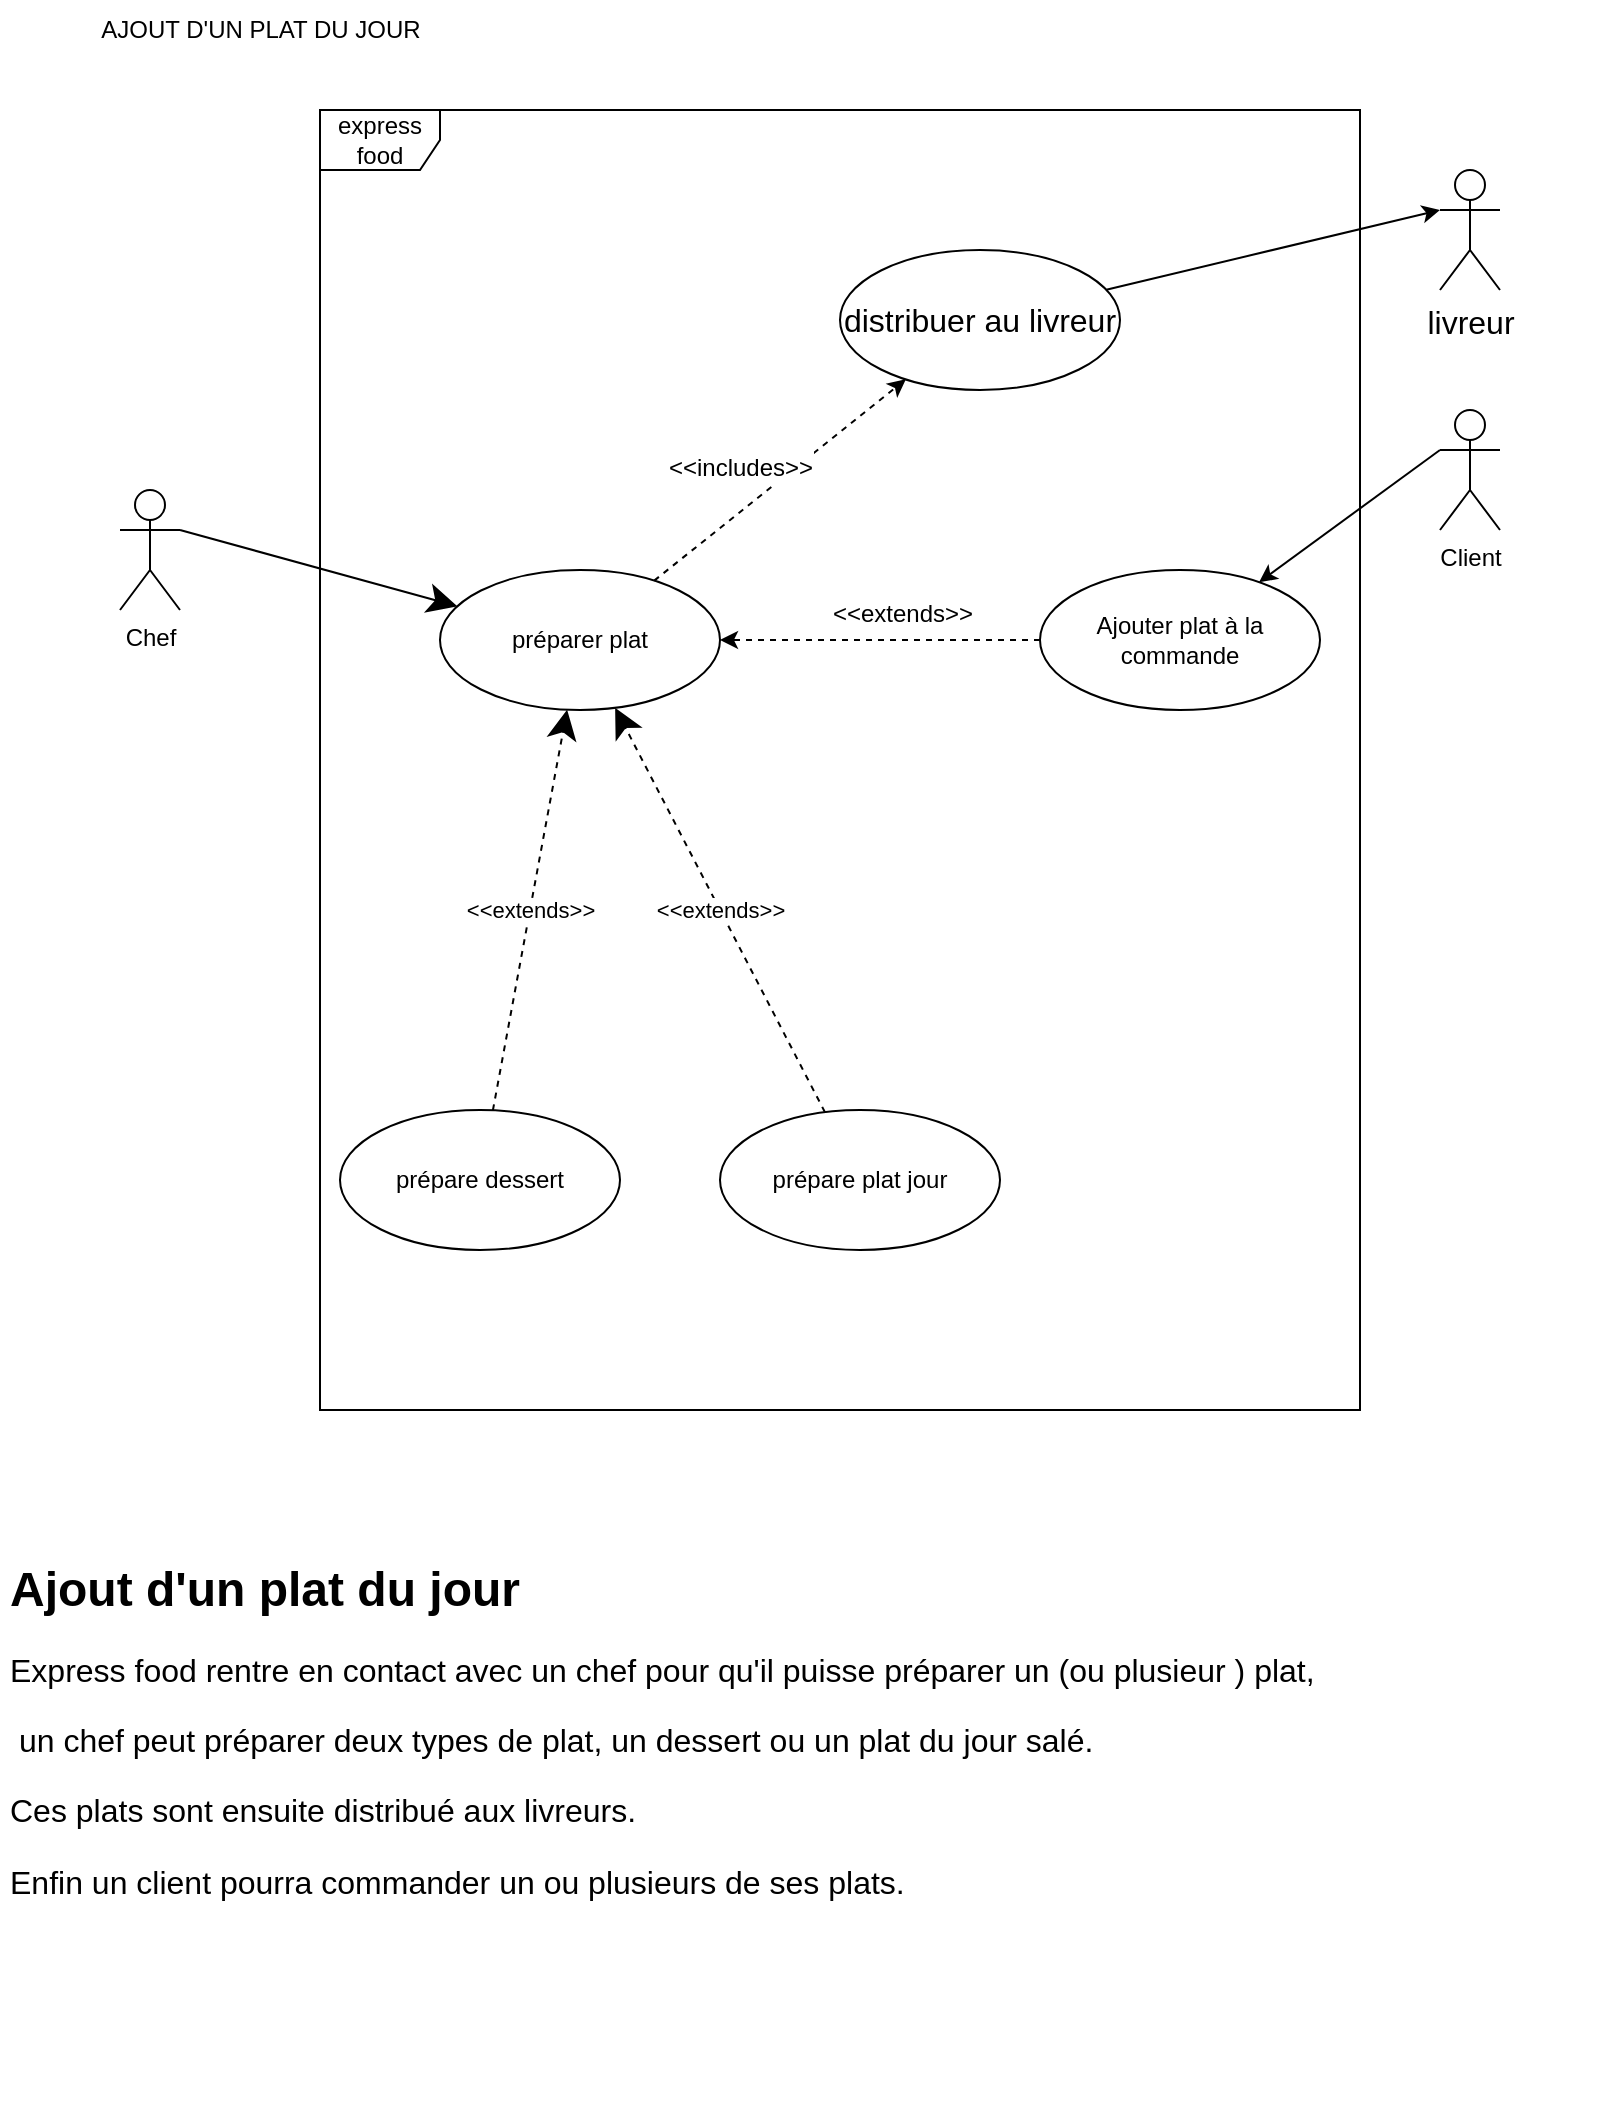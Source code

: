 <mxfile version="20.6.2" type="device" pages="2"><diagram id="tD1SHnHAwm1Vo4-uI_2h" name="Page-1"><mxGraphModel dx="2062" dy="1201" grid="1" gridSize="10" guides="1" tooltips="1" connect="1" arrows="1" fold="1" page="1" pageScale="1" pageWidth="827" pageHeight="1169" math="0" shadow="0"><root><mxCell id="0"/><mxCell id="1" parent="0"/><mxCell id="IlkH0OPReSVDijkY-aTf-1" value="express food" style="shape=umlFrame;whiteSpace=wrap;html=1;" parent="1" vertex="1"><mxGeometry x="180" y="70" width="520" height="650" as="geometry"/></mxCell><mxCell id="IlkH0OPReSVDijkY-aTf-2" value="Chef" style="shape=umlActor;verticalLabelPosition=bottom;verticalAlign=top;html=1;" parent="1" vertex="1"><mxGeometry x="80" y="260" width="30" height="60" as="geometry"/></mxCell><mxCell id="IlkH0OPReSVDijkY-aTf-3" value="AJOUT D'UN PLAT DU JOUR" style="text;html=1;align=center;verticalAlign=middle;resizable=0;points=[];autosize=1;strokeColor=none;fillColor=none;" parent="1" vertex="1"><mxGeometry x="60" y="15" width="180" height="30" as="geometry"/></mxCell><mxCell id="IlkH0OPReSVDijkY-aTf-4" value="préparer plat" style="ellipse;whiteSpace=wrap;html=1;" parent="1" vertex="1"><mxGeometry x="240" y="300" width="140" height="70" as="geometry"/></mxCell><mxCell id="IlkH0OPReSVDijkY-aTf-5" value="" style="endArrow=classic;endFill=1;endSize=12;html=1;rounded=0;" parent="1" target="IlkH0OPReSVDijkY-aTf-4" edge="1"><mxGeometry width="160" relative="1" as="geometry"><mxPoint x="110" y="280" as="sourcePoint"/><mxPoint x="270" y="280" as="targetPoint"/></mxGeometry></mxCell><mxCell id="IlkH0OPReSVDijkY-aTf-6" value="prépare plat jour" style="ellipse;whiteSpace=wrap;html=1;" parent="1" vertex="1"><mxGeometry x="380" y="570" width="140" height="70" as="geometry"/></mxCell><mxCell id="IlkH0OPReSVDijkY-aTf-7" value="prépare dessert" style="ellipse;whiteSpace=wrap;html=1;" parent="1" vertex="1"><mxGeometry x="190" y="570" width="140" height="70" as="geometry"/></mxCell><mxCell id="IlkH0OPReSVDijkY-aTf-8" value="&amp;lt;&amp;lt;extends&amp;gt;&amp;gt;" style="endArrow=classic;endSize=12;dashed=1;html=1;rounded=0;endFill=1;" parent="1" source="IlkH0OPReSVDijkY-aTf-6" target="IlkH0OPReSVDijkY-aTf-4" edge="1"><mxGeometry width="160" relative="1" as="geometry"><mxPoint x="300" y="250" as="sourcePoint"/><mxPoint x="460" y="250" as="targetPoint"/><Array as="points"/></mxGeometry></mxCell><mxCell id="IlkH0OPReSVDijkY-aTf-9" value="&amp;lt;&amp;lt;extends&amp;gt;&amp;gt;" style="endArrow=classic;endSize=12;dashed=1;html=1;rounded=0;endFill=1;" parent="1" source="IlkH0OPReSVDijkY-aTf-7" target="IlkH0OPReSVDijkY-aTf-4" edge="1"><mxGeometry width="160" relative="1" as="geometry"><mxPoint x="412.353" y="322.845" as="sourcePoint"/><mxPoint x="347.574" y="247.17" as="targetPoint"/><Array as="points"/></mxGeometry></mxCell><mxCell id="IlkH0OPReSVDijkY-aTf-13" value="Client" style="shape=umlActor;verticalLabelPosition=bottom;verticalAlign=top;html=1;" parent="1" vertex="1"><mxGeometry x="740" y="220" width="30" height="60" as="geometry"/></mxCell><mxCell id="IlkH0OPReSVDijkY-aTf-15" value="Ajouter plat à la commande" style="ellipse;whiteSpace=wrap;html=1;" parent="1" vertex="1"><mxGeometry x="540" y="300" width="140" height="70" as="geometry"/></mxCell><mxCell id="IlkH0OPReSVDijkY-aTf-16" value="" style="endArrow=none;endFill=0;endSize=12;html=1;rounded=0;entryX=0;entryY=0.333;entryDx=0;entryDy=0;entryPerimeter=0;startArrow=classic;startFill=1;" parent="1" source="IlkH0OPReSVDijkY-aTf-15" target="IlkH0OPReSVDijkY-aTf-13" edge="1"><mxGeometry width="160" relative="1" as="geometry"><mxPoint x="720" y="120" as="sourcePoint"/><mxPoint x="880" y="120" as="targetPoint"/></mxGeometry></mxCell><mxCell id="IlkH0OPReSVDijkY-aTf-19" value="&lt;h1&gt;Ajout d'un plat du jour&lt;/h1&gt;&lt;p style=&quot;font-size: 16px;&quot;&gt;Express food rentre en contact avec un chef pour qu'il puisse préparer un (ou plusieur ) plat,&lt;/p&gt;&lt;p style=&quot;font-size: 16px;&quot;&gt;&amp;nbsp;un chef peut préparer deux types de plat, un dessert ou un plat du jour salé.&lt;/p&gt;&lt;p style=&quot;font-size: 16px;&quot;&gt;Ces plats sont ensuite distribué aux livreurs.&lt;/p&gt;&lt;p style=&quot;font-size: 16px;&quot;&gt;Enfin un client pourra commander un ou plusieurs de ses plats.&lt;/p&gt;" style="text;html=1;strokeColor=none;fillColor=none;spacing=5;spacingTop=-20;whiteSpace=wrap;overflow=hidden;rounded=0;" parent="1" vertex="1"><mxGeometry x="20" y="790" width="800" height="280" as="geometry"/></mxCell><mxCell id="IlkH0OPReSVDijkY-aTf-22" value="livreur" style="shape=umlActor;verticalLabelPosition=bottom;verticalAlign=top;html=1;fontSize=16;" parent="1" vertex="1"><mxGeometry x="740" y="100" width="30" height="60" as="geometry"/></mxCell><mxCell id="IlkH0OPReSVDijkY-aTf-23" value="distribuer au livreur" style="ellipse;whiteSpace=wrap;html=1;fontSize=16;" parent="1" vertex="1"><mxGeometry x="440" y="140" width="140" height="70" as="geometry"/></mxCell><mxCell id="IlkH0OPReSVDijkY-aTf-24" value="" style="endArrow=classic;html=1;rounded=0;fontSize=16;dashed=1;endFill=1;" parent="1" source="IlkH0OPReSVDijkY-aTf-4" target="IlkH0OPReSVDijkY-aTf-23" edge="1"><mxGeometry width="50" height="50" relative="1" as="geometry"><mxPoint x="340" y="280" as="sourcePoint"/><mxPoint x="390" y="230" as="targetPoint"/><Array as="points"/></mxGeometry></mxCell><mxCell id="IlkH0OPReSVDijkY-aTf-27" value="&lt;font style=&quot;font-size: 12px;&quot;&gt;&amp;lt;&amp;lt;includes&amp;gt;&amp;gt;&lt;/font&gt;" style="edgeLabel;html=1;align=center;verticalAlign=middle;resizable=0;points=[];fontSize=16;" parent="IlkH0OPReSVDijkY-aTf-24" vertex="1" connectable="0"><mxGeometry x="0.206" y="-2" relative="1" as="geometry"><mxPoint x="-34" as="offset"/></mxGeometry></mxCell><mxCell id="IlkH0OPReSVDijkY-aTf-25" value="" style="endArrow=classic;html=1;rounded=0;fontSize=16;dashed=1;endFill=1;" parent="1" source="IlkH0OPReSVDijkY-aTf-15" target="IlkH0OPReSVDijkY-aTf-4" edge="1"><mxGeometry width="50" height="50" relative="1" as="geometry"><mxPoint x="357.018" y="315.294" as="sourcePoint"/><mxPoint x="482.9" y="214.68" as="targetPoint"/><Array as="points"/></mxGeometry></mxCell><mxCell id="IlkH0OPReSVDijkY-aTf-26" value="&lt;font style=&quot;font-size: 12px;&quot;&gt;&amp;lt;&amp;lt;extends&amp;gt;&amp;gt;&lt;/font&gt;" style="edgeLabel;html=1;align=center;verticalAlign=middle;resizable=0;points=[];fontSize=16;" parent="IlkH0OPReSVDijkY-aTf-25" vertex="1" connectable="0"><mxGeometry x="0.309" y="1" relative="1" as="geometry"><mxPoint x="35" y="-16" as="offset"/></mxGeometry></mxCell><mxCell id="IlkH0OPReSVDijkY-aTf-28" value="" style="endArrow=classic;html=1;rounded=0;fontSize=12;entryX=0;entryY=0.333;entryDx=0;entryDy=0;entryPerimeter=0;endFill=1;" parent="1" source="IlkH0OPReSVDijkY-aTf-23" target="IlkH0OPReSVDijkY-aTf-22" edge="1"><mxGeometry width="50" height="50" relative="1" as="geometry"><mxPoint x="580" y="200" as="sourcePoint"/><mxPoint x="630" y="150" as="targetPoint"/></mxGeometry></mxCell></root></mxGraphModel></diagram><diagram id="vgSNPszVK_q3jf4X_4JC" name="Page-2"><mxGraphModel dx="2062" dy="1201" grid="1" gridSize="10" guides="1" tooltips="1" connect="1" arrows="1" fold="1" page="1" pageScale="1" pageWidth="1169" pageHeight="827" math="0" shadow="0"><root><mxCell id="0"/><mxCell id="1" parent="0"/><mxCell id="yqMZPJ6oXD362hgb5iid-2" value=":Object" style="shape=umlLifeline;perimeter=lifelinePerimeter;whiteSpace=wrap;html=1;container=1;collapsible=0;recursiveResize=0;outlineConnect=0;" vertex="1" parent="1"><mxGeometry x="270" y="40" width="100" height="640" as="geometry"/></mxCell><mxCell id="yqMZPJ6oXD362hgb5iid-3" value="" style="shape=umlLifeline;participant=umlActor;perimeter=lifelinePerimeter;whiteSpace=wrap;html=1;container=1;collapsible=0;recursiveResize=0;verticalAlign=top;spacingTop=36;outlineConnect=0;" vertex="1" parent="1"><mxGeometry x="70" y="40" width="20" height="640" as="geometry"/></mxCell></root></mxGraphModel></diagram></mxfile>